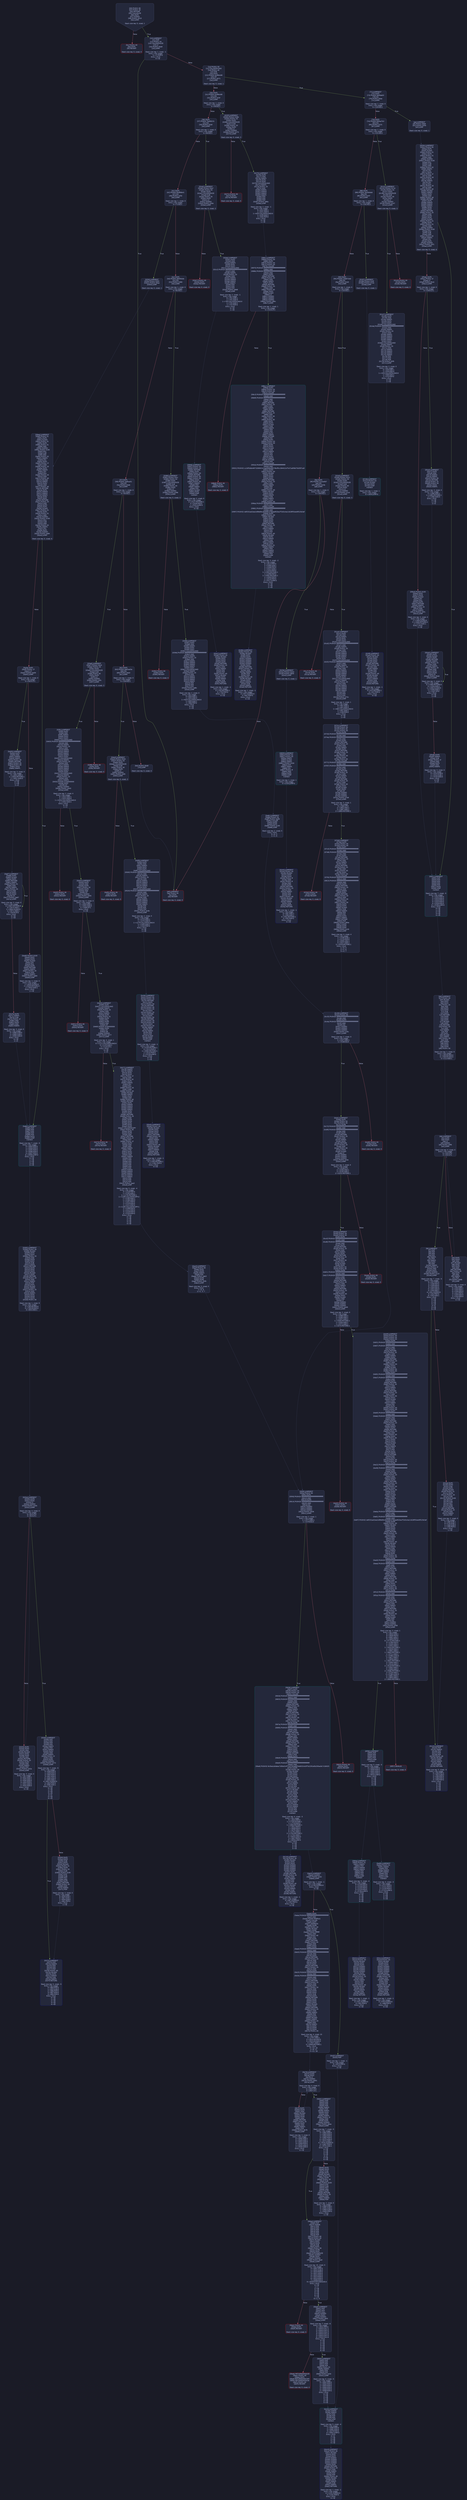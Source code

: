 digraph G {
    node [shape=box, style="filled, rounded", color="#565f89", fontcolor="#c0caf5", fontname="Helvetica", fillcolor="#24283b"];
    edge [color="#414868", fontcolor="#c0caf5", fontname="Helvetica"];
    bgcolor="#1a1b26";
    0 [ label = "[00] PUSH1 80
[02] PUSH1 40
[04] MSTORE
[05] CALLVALUE
[06] DUP1
[07] ISZERO
[08] PUSH2 0010
[0b] JUMPI

Stack size req: 0, sizeΔ: 1
" shape = invhouse]
    1 [ label = "[0c] PUSH1 00
[0e] DUP1
[0f] REVERT

Stack size req: 0, sizeΔ: 0
" color = "red"]
    2 [ label = "[10] JUMPDEST
[11] POP
[12] PUSH1 04
[14] CALLDATASIZE
[15] LT
[16] PUSH2 00a9
[19] JUMPI

Stack size req: 1, sizeΔ: -1
Entry->Op usage:
	0->17:POP:0
Entry->Exit:
	0->😵
"]
    3 [ label = "[1a] PUSH1 00
[1c] CALLDATALOAD
[1d] PUSH1 e0
[1f] SHR
[20] DUP1
[21] PUSH4 42966c68
[26] GT
[27] PUSH2 0071
[2a] JUMPI

Stack size req: 0, sizeΔ: 1
"]
    4 [ label = "[2b] DUP1
[2c] PUSH4 42966c68
[31] EQ
[32] PUSH2 025f
[35] JUMPI

Stack size req: 1, sizeΔ: 0
Entry->Op usage:
	0->49:EQ:1
"]
    5 [ label = "[36] DUP1
[37] PUSH4 70a08231
[3c] EQ
[3d] PUSH2 02a5
[40] JUMPI

Stack size req: 1, sizeΔ: 0
Entry->Op usage:
	0->60:EQ:1
"]
    6 [ label = "[41] DUP1
[42] PUSH4 95d89b41
[47] EQ
[48] PUSH2 02fd
[4b] JUMPI

Stack size req: 1, sizeΔ: 0
Entry->Op usage:
	0->71:EQ:1
"]
    7 [ label = "[4c] DUP1
[4d] PUSH4 a9059cbb
[52] EQ
[53] PUSH2 0380
[56] JUMPI

Stack size req: 1, sizeΔ: 0
Entry->Op usage:
	0->82:EQ:1
"]
    8 [ label = "[57] DUP1
[58] PUSH4 cae9ca51
[5d] EQ
[5e] PUSH2 03e6
[61] JUMPI

Stack size req: 1, sizeΔ: 0
Entry->Op usage:
	0->93:EQ:1
"]
    9 [ label = "[62] DUP1
[63] PUSH4 dd62ed3e
[68] EQ
[69] PUSH2 04e3
[6c] JUMPI

Stack size req: 1, sizeΔ: 0
Entry->Op usage:
	0->104:EQ:1
"]
    10 [ label = "[6d] PUSH2 00a9
[70] JUMP

Stack size req: 0, sizeΔ: 0
"]
    11 [ label = "[71] JUMPDEST
[72] DUP1
[73] PUSH4 06fdde03
[78] EQ
[79] PUSH2 00ae
[7c] JUMPI

Stack size req: 1, sizeΔ: 0
Entry->Op usage:
	0->120:EQ:1
"]
    12 [ label = "[7d] DUP1
[7e] PUSH4 095ea7b3
[83] EQ
[84] PUSH2 0131
[87] JUMPI

Stack size req: 1, sizeΔ: 0
Entry->Op usage:
	0->131:EQ:1
"]
    13 [ label = "[88] DUP1
[89] PUSH4 18160ddd
[8e] EQ
[8f] PUSH2 0197
[92] JUMPI

Stack size req: 1, sizeΔ: 0
Entry->Op usage:
	0->142:EQ:1
"]
    14 [ label = "[93] DUP1
[94] PUSH4 23b872dd
[99] EQ
[9a] PUSH2 01b5
[9d] JUMPI

Stack size req: 1, sizeΔ: 0
Entry->Op usage:
	0->153:EQ:1
"]
    15 [ label = "[9e] DUP1
[9f] PUSH4 313ce567
[a4] EQ
[a5] PUSH2 023b
[a8] JUMPI

Stack size req: 1, sizeΔ: 0
Entry->Op usage:
	0->164:EQ:1
"]
    16 [ label = "[a9] JUMPDEST
[aa] PUSH1 00
[ac] DUP1
[ad] REVERT

Stack size req: 0, sizeΔ: 0
" color = "red"]
    17 [ label = "[ae] JUMPDEST
[af] PUSH2 00b6
[b2] PUSH2 055b
[b5] JUMP

Stack size req: 0, sizeΔ: 1
"]
    18 [ label = "[b6] JUMPDEST
[b7] PUSH1 40
[b9] MLOAD
[ba] DUP1
[bb] DUP1
[bc] PUSH1 20
[be] ADD
[bf] DUP3
[c0] DUP2
[c1] SUB
[c2] DUP3
[c3] MSTORE
[c4] DUP4
[c5] DUP2
[c6] DUP2
[c7] MLOAD
[c8] DUP2
[c9] MSTORE
[ca] PUSH1 20
[cc] ADD
[cd] SWAP2
[ce] POP
[cf] DUP1
[d0] MLOAD
[d1] SWAP1
[d2] PUSH1 20
[d4] ADD
[d5] SWAP1
[d6] DUP1
[d7] DUP4
[d8] DUP4
[d9] PUSH1 00

Stack size req: 1, sizeΔ: 9
Entry->Op usage:
	0->199:MLOAD:0
	0->208:MLOAD:0
	0->212:ADD:1
"]
    19 [ label = "[db] JUMPDEST
[dc] DUP4
[dd] DUP2
[de] LT
[df] ISZERO
[e0] PUSH2 00f6
[e3] JUMPI

Stack size req: 4, sizeΔ: 0
Entry->Op usage:
	0->222:LT:0
	3->222:LT:1
"]
    20 [ label = "[e4] DUP1
[e5] DUP3
[e6] ADD
[e7] MLOAD
[e8] DUP2
[e9] DUP5
[ea] ADD
[eb] MSTORE
[ec] PUSH1 20
[ee] DUP2
[ef] ADD
[f0] SWAP1
[f1] POP
[f2] PUSH2 00db
[f5] JUMP

Stack size req: 3, sizeΔ: 0
Entry->Op usage:
	0->230:ADD:1
	0->234:ADD:1
	0->239:ADD:0
	0->241:POP:0
	1->230:ADD:0
	2->234:ADD:0
Entry->Exit:
	0->😵
"]
    21 [ label = "[f6] JUMPDEST
[f7] POP
[f8] POP
[f9] POP
[fa] POP
[fb] SWAP1
[fc] POP
[fd] SWAP1
[fe] DUP2
[ff] ADD
[0100] SWAP1
[0101] PUSH1 1f
[0103] AND
[0104] DUP1
[0105] ISZERO
[0106] PUSH2 0123
[0109] JUMPI

Stack size req: 7, sizeΔ: -5
Entry->Op usage:
	0->247:POP:0
	1->248:POP:0
	2->249:POP:0
	3->250:POP:0
	4->255:ADD:0
	4->259:AND:1
	4->261:ISZERO:0
	5->252:POP:0
	6->255:ADD:1
Entry->Exit:
	0->😵
	1->😵
	2->😵
	3->😵
	4->0
	5->😵
	6->😵
"]
    22 [ label = "[010a] DUP1
[010b] DUP3
[010c] SUB
[010d] DUP1
[010e] MLOAD
[010f] PUSH1 01
[0111] DUP4
[0112] PUSH1 20
[0114] SUB
[0115] PUSH2 0100
[0118] EXP
[0119] SUB
[011a] NOT
[011b] AND
[011c] DUP2
[011d] MSTORE
[011e] PUSH1 20
[0120] ADD
[0121] SWAP2
[0122] POP

Stack size req: 2, sizeΔ: 0
Entry->Op usage:
	0->268:SUB:1
	0->276:SUB:1
	1->268:SUB:0
	1->290:POP:0
Entry->Exit:
	1->😵
"]
    23 [ label = "[0123] JUMPDEST
[0124] POP
[0125] SWAP3
[0126] POP
[0127] POP
[0128] POP
[0129] PUSH1 40
[012b] MLOAD
[012c] DUP1
[012d] SWAP2
[012e] SUB
[012f] SWAP1
[0130] RETURN

Stack size req: 5, sizeΔ: -5
Entry->Op usage:
	0->292:POP:0
	1->302:SUB:0
	2->295:POP:0
	3->296:POP:0
	4->294:POP:0
Entry->Exit:
	0->😵
	1->😵
	2->😵
	3->😵
	4->😵
" color = "darkblue"]
    24 [ label = "[0131] JUMPDEST
[0132] PUSH2 017d
[0135] PUSH1 04
[0137] DUP1
[0138] CALLDATASIZE
[0139] SUB
[013a] PUSH1 40
[013c] DUP2
[013d] LT
[013e] ISZERO
[013f] PUSH2 0147
[0142] JUMPI

Stack size req: 0, sizeΔ: 3
"]
    25 [ label = "[0143] PUSH1 00
[0145] DUP1
[0146] REVERT

Stack size req: 0, sizeΔ: 0
" color = "red"]
    26 [ label = "[0147] JUMPDEST
[0148] DUP2
[0149] ADD
[014a] SWAP1
[014b] DUP1
[014c] DUP1
[014d] CALLDATALOAD
[014e] PUSH20 ffffffffffffffffffffffffffffffffffffffff
[0163] AND
[0164] SWAP1
[0165] PUSH1 20
[0167] ADD
[0168] SWAP1
[0169] SWAP3
[016a] SWAP2
[016b] SWAP1
[016c] DUP1
[016d] CALLDATALOAD
[016e] SWAP1
[016f] PUSH1 20
[0171] ADD
[0172] SWAP1
[0173] SWAP3
[0174] SWAP2
[0175] SWAP1
[0176] POP
[0177] POP
[0178] POP
[0179] PUSH2 05f9
[017c] JUMP

Stack size req: 2, sizeΔ: 0
Entry->Op usage:
	0->329:ADD:1
	1->329:ADD:0
	1->333:CALLDATALOAD:0
	1->359:ADD:1
	1->375:POP:0
Entry->Exit:
	0->😵
	1->😵
"]
    27 [ label = "[017d] JUMPDEST
[017e] PUSH1 40
[0180] MLOAD
[0181] DUP1
[0182] DUP3
[0183] ISZERO
[0184] ISZERO
[0185] ISZERO
[0186] ISZERO
[0187] DUP2
[0188] MSTORE
[0189] PUSH1 20
[018b] ADD
[018c] SWAP2
[018d] POP
[018e] POP
[018f] PUSH1 40
[0191] MLOAD
[0192] DUP1
[0193] SWAP2
[0194] SUB
[0195] SWAP1
[0196] RETURN

Stack size req: 1, sizeΔ: -1
Entry->Op usage:
	0->387:ISZERO:0
	0->397:POP:0
Entry->Exit:
	0->😵
" color = "darkblue"]
    28 [ label = "[0197] JUMPDEST
[0198] PUSH2 019f
[019b] PUSH2 0726
[019e] JUMP

Stack size req: 0, sizeΔ: 1
"]
    29 [ label = "[019f] JUMPDEST
[01a0] PUSH1 40
[01a2] MLOAD
[01a3] DUP1
[01a4] DUP3
[01a5] DUP2
[01a6] MSTORE
[01a7] PUSH1 20
[01a9] ADD
[01aa] SWAP2
[01ab] POP
[01ac] POP
[01ad] PUSH1 40
[01af] MLOAD
[01b0] DUP1
[01b1] SWAP2
[01b2] SUB
[01b3] SWAP1
[01b4] RETURN

Stack size req: 1, sizeΔ: -1
Entry->Op usage:
	0->422:MSTORE:1
	0->427:POP:0
Entry->Exit:
	0->😵
" color = "darkblue"]
    30 [ label = "[01b5] JUMPDEST
[01b6] PUSH2 0221
[01b9] PUSH1 04
[01bb] DUP1
[01bc] CALLDATASIZE
[01bd] SUB
[01be] PUSH1 60
[01c0] DUP2
[01c1] LT
[01c2] ISZERO
[01c3] PUSH2 01cb
[01c6] JUMPI

Stack size req: 0, sizeΔ: 3
"]
    31 [ label = "[01c7] PUSH1 00
[01c9] DUP1
[01ca] REVERT

Stack size req: 0, sizeΔ: 0
" color = "red"]
    32 [ label = "[01cb] JUMPDEST
[01cc] DUP2
[01cd] ADD
[01ce] SWAP1
[01cf] DUP1
[01d0] DUP1
[01d1] CALLDATALOAD
[01d2] PUSH20 ffffffffffffffffffffffffffffffffffffffff
[01e7] AND
[01e8] SWAP1
[01e9] PUSH1 20
[01eb] ADD
[01ec] SWAP1
[01ed] SWAP3
[01ee] SWAP2
[01ef] SWAP1
[01f0] DUP1
[01f1] CALLDATALOAD
[01f2] PUSH20 ffffffffffffffffffffffffffffffffffffffff
[0207] AND
[0208] SWAP1
[0209] PUSH1 20
[020b] ADD
[020c] SWAP1
[020d] SWAP3
[020e] SWAP2
[020f] SWAP1
[0210] DUP1
[0211] CALLDATALOAD
[0212] SWAP1
[0213] PUSH1 20
[0215] ADD
[0216] SWAP1
[0217] SWAP3
[0218] SWAP2
[0219] SWAP1
[021a] POP
[021b] POP
[021c] POP
[021d] PUSH2 072c
[0220] JUMP

Stack size req: 2, sizeΔ: 1
Entry->Op usage:
	0->461:ADD:1
	1->461:ADD:0
	1->465:CALLDATALOAD:0
	1->491:ADD:1
	1->539:POP:0
Entry->Exit:
	0->😵
	1->😵
"]
    33 [ label = "[0221] JUMPDEST
[0222] PUSH1 40
[0224] MLOAD
[0225] DUP1
[0226] DUP3
[0227] ISZERO
[0228] ISZERO
[0229] ISZERO
[022a] ISZERO
[022b] DUP2
[022c] MSTORE
[022d] PUSH1 20
[022f] ADD
[0230] SWAP2
[0231] POP
[0232] POP
[0233] PUSH1 40
[0235] MLOAD
[0236] DUP1
[0237] SWAP2
[0238] SUB
[0239] SWAP1
[023a] RETURN

Stack size req: 1, sizeΔ: -1
Entry->Op usage:
	0->551:ISZERO:0
	0->561:POP:0
Entry->Exit:
	0->😵
" color = "darkblue"]
    34 [ label = "[023b] JUMPDEST
[023c] PUSH2 0243
[023f] PUSH2 0859
[0242] JUMP

Stack size req: 0, sizeΔ: 1
"]
    35 [ label = "[0243] JUMPDEST
[0244] PUSH1 40
[0246] MLOAD
[0247] DUP1
[0248] DUP3
[0249] PUSH1 ff
[024b] AND
[024c] PUSH1 ff
[024e] AND
[024f] DUP2
[0250] MSTORE
[0251] PUSH1 20
[0253] ADD
[0254] SWAP2
[0255] POP
[0256] POP
[0257] PUSH1 40
[0259] MLOAD
[025a] DUP1
[025b] SWAP2
[025c] SUB
[025d] SWAP1
[025e] RETURN

Stack size req: 1, sizeΔ: -1
Entry->Op usage:
	0->587:AND:1
	0->590:AND:1
	0->592:MSTORE:1
	0->597:POP:0
Entry->Exit:
	0->😵
" color = "darkblue"]
    36 [ label = "[025f] JUMPDEST
[0260] PUSH2 028b
[0263] PUSH1 04
[0265] DUP1
[0266] CALLDATASIZE
[0267] SUB
[0268] PUSH1 20
[026a] DUP2
[026b] LT
[026c] ISZERO
[026d] PUSH2 0275
[0270] JUMPI

Stack size req: 0, sizeΔ: 3
"]
    37 [ label = "[0271] PUSH1 00
[0273] DUP1
[0274] REVERT

Stack size req: 0, sizeΔ: 0
" color = "red"]
    38 [ label = "[0275] JUMPDEST
[0276] DUP2
[0277] ADD
[0278] SWAP1
[0279] DUP1
[027a] DUP1
[027b] CALLDATALOAD
[027c] SWAP1
[027d] PUSH1 20
[027f] ADD
[0280] SWAP1
[0281] SWAP3
[0282] SWAP2
[0283] SWAP1
[0284] POP
[0285] POP
[0286] POP
[0287] PUSH2 086c
[028a] JUMP

Stack size req: 2, sizeΔ: -1
Entry->Op usage:
	0->631:ADD:1
	1->631:ADD:0
	1->635:CALLDATALOAD:0
	1->639:ADD:1
	1->645:POP:0
Entry->Exit:
	0->😵
	1->😵
"]
    39 [ label = "[028b] JUMPDEST
[028c] PUSH1 40
[028e] MLOAD
[028f] DUP1
[0290] DUP3
[0291] ISZERO
[0292] ISZERO
[0293] ISZERO
[0294] ISZERO
[0295] DUP2
[0296] MSTORE
[0297] PUSH1 20
[0299] ADD
[029a] SWAP2
[029b] POP
[029c] POP
[029d] PUSH1 40
[029f] MLOAD
[02a0] DUP1
[02a1] SWAP2
[02a2] SUB
[02a3] SWAP1
[02a4] RETURN

Stack size req: 1, sizeΔ: -1
Entry->Op usage:
	0->657:ISZERO:0
	0->667:POP:0
Entry->Exit:
	0->😵
" color = "darkblue"]
    40 [ label = "[02a5] JUMPDEST
[02a6] PUSH2 02e7
[02a9] PUSH1 04
[02ab] DUP1
[02ac] CALLDATASIZE
[02ad] SUB
[02ae] PUSH1 20
[02b0] DUP2
[02b1] LT
[02b2] ISZERO
[02b3] PUSH2 02bb
[02b6] JUMPI

Stack size req: 0, sizeΔ: 3
"]
    41 [ label = "[02b7] PUSH1 00
[02b9] DUP1
[02ba] REVERT

Stack size req: 0, sizeΔ: 0
" color = "red"]
    42 [ label = "[02bb] JUMPDEST
[02bc] DUP2
[02bd] ADD
[02be] SWAP1
[02bf] DUP1
[02c0] DUP1
[02c1] CALLDATALOAD
[02c2] PUSH20 ffffffffffffffffffffffffffffffffffffffff
[02d7] AND
[02d8] SWAP1
[02d9] PUSH1 20
[02db] ADD
[02dc] SWAP1
[02dd] SWAP3
[02de] SWAP2
[02df] SWAP1
[02e0] POP
[02e1] POP
[02e2] POP
[02e3] PUSH2 09d6
[02e6] JUMP

Stack size req: 2, sizeΔ: -1
Entry->Op usage:
	0->701:ADD:1
	1->701:ADD:0
	1->705:CALLDATALOAD:0
	1->731:ADD:1
	1->737:POP:0
Entry->Exit:
	0->😵
	1->😵
"]
    43 [ label = "[02e7] JUMPDEST
[02e8] PUSH1 40
[02ea] MLOAD
[02eb] DUP1
[02ec] DUP3
[02ed] DUP2
[02ee] MSTORE
[02ef] PUSH1 20
[02f1] ADD
[02f2] SWAP2
[02f3] POP
[02f4] POP
[02f5] PUSH1 40
[02f7] MLOAD
[02f8] DUP1
[02f9] SWAP2
[02fa] SUB
[02fb] SWAP1
[02fc] RETURN

Stack size req: 1, sizeΔ: -1
Entry->Op usage:
	0->750:MSTORE:1
	0->755:POP:0
Entry->Exit:
	0->😵
" color = "darkblue"]
    44 [ label = "[02fd] JUMPDEST
[02fe] PUSH2 0305
[0301] PUSH2 09ee
[0304] JUMP

Stack size req: 0, sizeΔ: 1
"]
    45 [ label = "[0305] JUMPDEST
[0306] PUSH1 40
[0308] MLOAD
[0309] DUP1
[030a] DUP1
[030b] PUSH1 20
[030d] ADD
[030e] DUP3
[030f] DUP2
[0310] SUB
[0311] DUP3
[0312] MSTORE
[0313] DUP4
[0314] DUP2
[0315] DUP2
[0316] MLOAD
[0317] DUP2
[0318] MSTORE
[0319] PUSH1 20
[031b] ADD
[031c] SWAP2
[031d] POP
[031e] DUP1
[031f] MLOAD
[0320] SWAP1
[0321] PUSH1 20
[0323] ADD
[0324] SWAP1
[0325] DUP1
[0326] DUP4
[0327] DUP4
[0328] PUSH1 00

Stack size req: 1, sizeΔ: 9
Entry->Op usage:
	0->790:MLOAD:0
	0->799:MLOAD:0
	0->803:ADD:1
"]
    46 [ label = "[032a] JUMPDEST
[032b] DUP4
[032c] DUP2
[032d] LT
[032e] ISZERO
[032f] PUSH2 0345
[0332] JUMPI

Stack size req: 4, sizeΔ: 0
Entry->Op usage:
	0->813:LT:0
	3->813:LT:1
"]
    47 [ label = "[0333] DUP1
[0334] DUP3
[0335] ADD
[0336] MLOAD
[0337] DUP2
[0338] DUP5
[0339] ADD
[033a] MSTORE
[033b] PUSH1 20
[033d] DUP2
[033e] ADD
[033f] SWAP1
[0340] POP
[0341] PUSH2 032a
[0344] JUMP

Stack size req: 3, sizeΔ: 0
Entry->Op usage:
	0->821:ADD:1
	0->825:ADD:1
	0->830:ADD:0
	0->832:POP:0
	1->821:ADD:0
	2->825:ADD:0
Entry->Exit:
	0->😵
"]
    48 [ label = "[0345] JUMPDEST
[0346] POP
[0347] POP
[0348] POP
[0349] POP
[034a] SWAP1
[034b] POP
[034c] SWAP1
[034d] DUP2
[034e] ADD
[034f] SWAP1
[0350] PUSH1 1f
[0352] AND
[0353] DUP1
[0354] ISZERO
[0355] PUSH2 0372
[0358] JUMPI

Stack size req: 7, sizeΔ: -5
Entry->Op usage:
	0->838:POP:0
	1->839:POP:0
	2->840:POP:0
	3->841:POP:0
	4->846:ADD:0
	4->850:AND:1
	4->852:ISZERO:0
	5->843:POP:0
	6->846:ADD:1
Entry->Exit:
	0->😵
	1->😵
	2->😵
	3->😵
	4->0
	5->😵
	6->😵
"]
    49 [ label = "[0359] DUP1
[035a] DUP3
[035b] SUB
[035c] DUP1
[035d] MLOAD
[035e] PUSH1 01
[0360] DUP4
[0361] PUSH1 20
[0363] SUB
[0364] PUSH2 0100
[0367] EXP
[0368] SUB
[0369] NOT
[036a] AND
[036b] DUP2
[036c] MSTORE
[036d] PUSH1 20
[036f] ADD
[0370] SWAP2
[0371] POP

Stack size req: 2, sizeΔ: 0
Entry->Op usage:
	0->859:SUB:1
	0->867:SUB:1
	1->859:SUB:0
	1->881:POP:0
Entry->Exit:
	1->😵
"]
    50 [ label = "[0372] JUMPDEST
[0373] POP
[0374] SWAP3
[0375] POP
[0376] POP
[0377] POP
[0378] PUSH1 40
[037a] MLOAD
[037b] DUP1
[037c] SWAP2
[037d] SUB
[037e] SWAP1
[037f] RETURN

Stack size req: 5, sizeΔ: -5
Entry->Op usage:
	0->883:POP:0
	1->893:SUB:0
	2->886:POP:0
	3->887:POP:0
	4->885:POP:0
Entry->Exit:
	0->😵
	1->😵
	2->😵
	3->😵
	4->😵
" color = "darkblue"]
    51 [ label = "[0380] JUMPDEST
[0381] PUSH2 03cc
[0384] PUSH1 04
[0386] DUP1
[0387] CALLDATASIZE
[0388] SUB
[0389] PUSH1 40
[038b] DUP2
[038c] LT
[038d] ISZERO
[038e] PUSH2 0396
[0391] JUMPI

Stack size req: 0, sizeΔ: 3
"]
    52 [ label = "[0392] PUSH1 00
[0394] DUP1
[0395] REVERT

Stack size req: 0, sizeΔ: 0
" color = "red"]
    53 [ label = "[0396] JUMPDEST
[0397] DUP2
[0398] ADD
[0399] SWAP1
[039a] DUP1
[039b] DUP1
[039c] CALLDATALOAD
[039d] PUSH20 ffffffffffffffffffffffffffffffffffffffff
[03b2] AND
[03b3] SWAP1
[03b4] PUSH1 20
[03b6] ADD
[03b7] SWAP1
[03b8] SWAP3
[03b9] SWAP2
[03ba] SWAP1
[03bb] DUP1
[03bc] CALLDATALOAD
[03bd] SWAP1
[03be] PUSH1 20
[03c0] ADD
[03c1] SWAP1
[03c2] SWAP3
[03c3] SWAP2
[03c4] SWAP1
[03c5] POP
[03c6] POP
[03c7] POP
[03c8] PUSH2 0a8c
[03cb] JUMP

Stack size req: 2, sizeΔ: 0
Entry->Op usage:
	0->920:ADD:1
	1->920:ADD:0
	1->924:CALLDATALOAD:0
	1->950:ADD:1
	1->966:POP:0
Entry->Exit:
	0->😵
	1->😵
"]
    54 [ label = "[03cc] JUMPDEST
[03cd] PUSH1 40
[03cf] MLOAD
[03d0] DUP1
[03d1] DUP3
[03d2] ISZERO
[03d3] ISZERO
[03d4] ISZERO
[03d5] ISZERO
[03d6] DUP2
[03d7] MSTORE
[03d8] PUSH1 20
[03da] ADD
[03db] SWAP2
[03dc] POP
[03dd] POP
[03de] PUSH1 40
[03e0] MLOAD
[03e1] DUP1
[03e2] SWAP2
[03e3] SUB
[03e4] SWAP1
[03e5] RETURN

Stack size req: 1, sizeΔ: -1
Entry->Op usage:
	0->978:ISZERO:0
	0->988:POP:0
Entry->Exit:
	0->😵
" color = "darkblue"]
    55 [ label = "[03e6] JUMPDEST
[03e7] PUSH2 04c9
[03ea] PUSH1 04
[03ec] DUP1
[03ed] CALLDATASIZE
[03ee] SUB
[03ef] PUSH1 60
[03f1] DUP2
[03f2] LT
[03f3] ISZERO
[03f4] PUSH2 03fc
[03f7] JUMPI

Stack size req: 0, sizeΔ: 3
"]
    56 [ label = "[03f8] PUSH1 00
[03fa] DUP1
[03fb] REVERT

Stack size req: 0, sizeΔ: 0
" color = "red"]
    57 [ label = "[03fc] JUMPDEST
[03fd] DUP2
[03fe] ADD
[03ff] SWAP1
[0400] DUP1
[0401] DUP1
[0402] CALLDATALOAD
[0403] PUSH20 ffffffffffffffffffffffffffffffffffffffff
[0418] AND
[0419] SWAP1
[041a] PUSH1 20
[041c] ADD
[041d] SWAP1
[041e] SWAP3
[041f] SWAP2
[0420] SWAP1
[0421] DUP1
[0422] CALLDATALOAD
[0423] SWAP1
[0424] PUSH1 20
[0426] ADD
[0427] SWAP1
[0428] SWAP3
[0429] SWAP2
[042a] SWAP1
[042b] DUP1
[042c] CALLDATALOAD
[042d] SWAP1
[042e] PUSH1 20
[0430] ADD
[0431] SWAP1
[0432] PUSH5 0100000000
[0438] DUP2
[0439] GT
[043a] ISZERO
[043b] PUSH2 0443
[043e] JUMPI

Stack size req: 2, sizeΔ: 4
Entry->Op usage:
	0->1022:ADD:1
	1->1022:ADD:0
	1->1026:CALLDATALOAD:0
	1->1052:ADD:1
Entry->Exit:
	0->😵
	1->2
"]
    58 [ label = "[043f] PUSH1 00
[0441] DUP1
[0442] REVERT

Stack size req: 0, sizeΔ: 0
" color = "red"]
    59 [ label = "[0443] JUMPDEST
[0444] DUP3
[0445] ADD
[0446] DUP4
[0447] PUSH1 20
[0449] DUP3
[044a] ADD
[044b] GT
[044c] ISZERO
[044d] PUSH2 0455
[0450] JUMPI

Stack size req: 4, sizeΔ: 0
Entry->Op usage:
	0->1093:ADD:1
	2->1093:ADD:0
	3->1099:GT:1
Entry->Exit:
	0->😵
"]
    60 [ label = "[0451] PUSH1 00
[0453] DUP1
[0454] REVERT

Stack size req: 0, sizeΔ: 0
" color = "red"]
    61 [ label = "[0455] JUMPDEST
[0456] DUP1
[0457] CALLDATALOAD
[0458] SWAP1
[0459] PUSH1 20
[045b] ADD
[045c] SWAP2
[045d] DUP5
[045e] PUSH1 01
[0460] DUP4
[0461] MUL
[0462] DUP5
[0463] ADD
[0464] GT
[0465] PUSH5 0100000000
[046b] DUP4
[046c] GT
[046d] OR
[046e] ISZERO
[046f] PUSH2 0477
[0472] JUMPI

Stack size req: 4, sizeΔ: 1
Entry->Op usage:
	0->1111:CALLDATALOAD:0
	0->1115:ADD:1
	3->1124:GT:1
Entry->Exit:
	0->😵
	1->0
"]
    62 [ label = "[0473] PUSH1 00
[0475] DUP1
[0476] REVERT

Stack size req: 0, sizeΔ: 0
" color = "red"]
    63 [ label = "[0477] JUMPDEST
[0478] SWAP2
[0479] SWAP1
[047a] DUP1
[047b] DUP1
[047c] PUSH1 1f
[047e] ADD
[047f] PUSH1 20
[0481] DUP1
[0482] SWAP2
[0483] DIV
[0484] MUL
[0485] PUSH1 20
[0487] ADD
[0488] PUSH1 40
[048a] MLOAD
[048b] SWAP1
[048c] DUP2
[048d] ADD
[048e] PUSH1 40
[0490] MSTORE
[0491] DUP1
[0492] SWAP4
[0493] SWAP3
[0494] SWAP2
[0495] SWAP1
[0496] DUP2
[0497] DUP2
[0498] MSTORE
[0499] PUSH1 20
[049b] ADD
[049c] DUP4
[049d] DUP4
[049e] DUP1
[049f] DUP3
[04a0] DUP5
[04a1] CALLDATACOPY
[04a2] PUSH1 00
[04a4] DUP2
[04a5] DUP5
[04a6] ADD
[04a7] MSTORE
[04a8] PUSH1 1f
[04aa] NOT
[04ab] PUSH1 1f
[04ad] DUP3
[04ae] ADD
[04af] AND
[04b0] SWAP1
[04b1] POP
[04b2] DUP1
[04b3] DUP4
[04b4] ADD
[04b5] SWAP3
[04b6] POP
[04b7] POP
[04b8] POP
[04b9] POP
[04ba] POP
[04bb] POP
[04bc] POP
[04bd] SWAP2
[04be] SWAP3
[04bf] SWAP2
[04c0] SWAP3
[04c1] SWAP1
[04c2] POP
[04c3] POP
[04c4] POP
[04c5] PUSH2 0aa3
[04c8] JUMP

Stack size req: 5, sizeΔ: -4
Entry->Op usage:
	0->1218:POP:0
	1->1150:ADD:1
	1->1176:MSTORE:1
	1->1185:CALLDATACOPY:2
	1->1190:ADD:1
	1->1198:ADD:0
	1->1201:POP:0
	1->1210:POP:0
	1->1211:POP:0
	2->1185:CALLDATACOPY:1
	2->1208:POP:0
	2->1212:POP:0
	3->1219:POP:0
	4->1220:POP:0
Entry->Exit:
	0->😵
	1->😵
	2->😵
	3->😵
	4->😵
"]
    64 [ label = "[04c9] JUMPDEST
[04ca] PUSH1 40
[04cc] MLOAD
[04cd] DUP1
[04ce] DUP3
[04cf] ISZERO
[04d0] ISZERO
[04d1] ISZERO
[04d2] ISZERO
[04d3] DUP2
[04d4] MSTORE
[04d5] PUSH1 20
[04d7] ADD
[04d8] SWAP2
[04d9] POP
[04da] POP
[04db] PUSH1 40
[04dd] MLOAD
[04de] DUP1
[04df] SWAP2
[04e0] SUB
[04e1] SWAP1
[04e2] RETURN

Stack size req: 1, sizeΔ: -1
Entry->Op usage:
	0->1231:ISZERO:0
	0->1241:POP:0
Entry->Exit:
	0->😵
" color = "darkblue"]
    65 [ label = "[04e3] JUMPDEST
[04e4] PUSH2 0545
[04e7] PUSH1 04
[04e9] DUP1
[04ea] CALLDATASIZE
[04eb] SUB
[04ec] PUSH1 40
[04ee] DUP2
[04ef] LT
[04f0] ISZERO
[04f1] PUSH2 04f9
[04f4] JUMPI

Stack size req: 0, sizeΔ: 3
"]
    66 [ label = "[04f5] PUSH1 00
[04f7] DUP1
[04f8] REVERT

Stack size req: 0, sizeΔ: 0
" color = "red"]
    67 [ label = "[04f9] JUMPDEST
[04fa] DUP2
[04fb] ADD
[04fc] SWAP1
[04fd] DUP1
[04fe] DUP1
[04ff] CALLDATALOAD
[0500] PUSH20 ffffffffffffffffffffffffffffffffffffffff
[0515] AND
[0516] SWAP1
[0517] PUSH1 20
[0519] ADD
[051a] SWAP1
[051b] SWAP3
[051c] SWAP2
[051d] SWAP1
[051e] DUP1
[051f] CALLDATALOAD
[0520] PUSH20 ffffffffffffffffffffffffffffffffffffffff
[0535] AND
[0536] SWAP1
[0537] PUSH1 20
[0539] ADD
[053a] SWAP1
[053b] SWAP3
[053c] SWAP2
[053d] SWAP1
[053e] POP
[053f] POP
[0540] POP
[0541] PUSH2 0c0b
[0544] JUMP

Stack size req: 2, sizeΔ: 0
Entry->Op usage:
	0->1275:ADD:1
	1->1275:ADD:0
	1->1279:CALLDATALOAD:0
	1->1305:ADD:1
	1->1343:POP:0
Entry->Exit:
	0->😵
	1->😵
"]
    68 [ label = "[0545] JUMPDEST
[0546] PUSH1 40
[0548] MLOAD
[0549] DUP1
[054a] DUP3
[054b] DUP2
[054c] MSTORE
[054d] PUSH1 20
[054f] ADD
[0550] SWAP2
[0551] POP
[0552] POP
[0553] PUSH1 40
[0555] MLOAD
[0556] DUP1
[0557] SWAP2
[0558] SUB
[0559] SWAP1
[055a] RETURN

Stack size req: 1, sizeΔ: -1
Entry->Op usage:
	0->1356:MSTORE:1
	0->1361:POP:0
Entry->Exit:
	0->😵
" color = "darkblue"]
    69 [ label = "[055b] JUMPDEST
[055c] PUSH1 00
[055e] DUP1
[055f] SLOAD
[0560] PUSH1 01
[0562] DUP2
[0563] PUSH1 01
[0565] AND
[0566] ISZERO
[0567] PUSH2 0100
[056a] MUL
[056b] SUB
[056c] AND
[056d] PUSH1 02
[056f] SWAP1
[0570] DIV
[0571] DUP1
[0572] PUSH1 1f
[0574] ADD
[0575] PUSH1 20
[0577] DUP1
[0578] SWAP2
[0579] DIV
[057a] MUL
[057b] PUSH1 20
[057d] ADD
[057e] PUSH1 40
[0580] MLOAD
[0581] SWAP1
[0582] DUP2
[0583] ADD
[0584] PUSH1 40
[0586] MSTORE
[0587] DUP1
[0588] SWAP3
[0589] SWAP2
[058a] SWAP1
[058b] DUP2
[058c] DUP2
[058d] MSTORE
[058e] PUSH1 20
[0590] ADD
[0591] DUP3
[0592] DUP1
[0593] SLOAD
[0594] PUSH1 01
[0596] DUP2
[0597] PUSH1 01
[0599] AND
[059a] ISZERO
[059b] PUSH2 0100
[059e] MUL
[059f] SUB
[05a0] AND
[05a1] PUSH1 02
[05a3] SWAP1
[05a4] DIV
[05a5] DUP1
[05a6] ISZERO
[05a7] PUSH2 05f1
[05aa] JUMPI

Stack size req: 0, sizeΔ: 6
"]
    70 [ label = "[05ab] DUP1
[05ac] PUSH1 1f
[05ae] LT
[05af] PUSH2 05c6
[05b2] JUMPI

Stack size req: 1, sizeΔ: 0
Entry->Op usage:
	0->1454:LT:1
"]
    71 [ label = "[05b3] PUSH2 0100
[05b6] DUP1
[05b7] DUP4
[05b8] SLOAD
[05b9] DIV
[05ba] MUL
[05bb] DUP4
[05bc] MSTORE
[05bd] SWAP2
[05be] PUSH1 20
[05c0] ADD
[05c1] SWAP2
[05c2] PUSH2 05f1
[05c5] JUMP

Stack size req: 3, sizeΔ: 0
Entry->Op usage:
	1->1464:SLOAD:0
	2->1468:MSTORE:0
	2->1472:ADD:1
Entry->Exit:
	2->😵
"]
    72 [ label = "[05c6] JUMPDEST
[05c7] DUP3
[05c8] ADD
[05c9] SWAP2
[05ca] SWAP1
[05cb] PUSH1 00
[05cd] MSTORE
[05ce] PUSH1 20
[05d0] PUSH1 00
[05d2] SHA3
[05d3] SWAP1

Stack size req: 3, sizeΔ: 0
Entry->Op usage:
	0->1480:ADD:1
	1->1485:MSTORE:1
	2->1480:ADD:0
Entry->Exit:
	0->😵
	1->😵
	2->0
"]
    73 [ label = "[05d4] JUMPDEST
[05d5] DUP2
[05d6] SLOAD
[05d7] DUP2
[05d8] MSTORE
[05d9] SWAP1
[05da] PUSH1 01
[05dc] ADD
[05dd] SWAP1
[05de] PUSH1 20
[05e0] ADD
[05e1] DUP1
[05e2] DUP4
[05e3] GT
[05e4] PUSH2 05d4
[05e7] JUMPI

Stack size req: 3, sizeΔ: 0
Entry->Op usage:
	0->1496:MSTORE:0
	0->1504:ADD:1
	1->1494:SLOAD:0
	1->1500:ADD:1
	2->1507:GT:0
Entry->Exit:
	0->😵
	1->😵
"]
    74 [ label = "[05e8] DUP3
[05e9] SWAP1
[05ea] SUB
[05eb] PUSH1 1f
[05ed] AND
[05ee] DUP3
[05ef] ADD
[05f0] SWAP2

Stack size req: 3, sizeΔ: 0
Entry->Op usage:
	0->1514:SUB:0
	2->1514:SUB:1
	2->1519:ADD:0
Entry->Exit:
	0->😵
	2->0
"]
    75 [ label = "[05f1] JUMPDEST
[05f2] POP
[05f3] POP
[05f4] POP
[05f5] POP
[05f6] POP
[05f7] DUP2
[05f8] JUMP
Indirect!

Stack size req: 7, sizeΔ: -5
Entry->Op usage:
	0->1522:POP:0
	1->1523:POP:0
	2->1524:POP:0
	3->1525:POP:0
	4->1526:POP:0
	6->1528:JUMP:0
Entry->Exit:
	0->😵
	1->😵
	2->😵
	3->😵
	4->😵
" color = "teal"]
    76 [ label = "[05f9] JUMPDEST
[05fa] PUSH1 00
[05fc] DUP1
[05fd] PUSH20 ffffffffffffffffffffffffffffffffffffffff
[0612] AND
[0613] DUP4
[0614] PUSH20 ffffffffffffffffffffffffffffffffffffffff
[0629] AND
[062a] EQ
[062b] ISZERO
[062c] ISZERO
[062d] ISZERO
[062e] PUSH2 0636
[0631] JUMPI

Stack size req: 2, sizeΔ: 1
Entry->Op usage:
	1->1577:AND:1
	1->1578:EQ:0
"]
    77 [ label = "[0632] PUSH1 00
[0634] DUP1
[0635] REVERT

Stack size req: 0, sizeΔ: 0
" color = "red"]
    78 [ label = "[0636] JUMPDEST
[0637] DUP2
[0638] PUSH1 05
[063a] PUSH1 00
[063c] CALLER
[063d] PUSH20 ffffffffffffffffffffffffffffffffffffffff
[0652] AND
[0653] PUSH20 ffffffffffffffffffffffffffffffffffffffff
[0668] AND
[0669] DUP2
[066a] MSTORE
[066b] PUSH1 20
[066d] ADD
[066e] SWAP1
[066f] DUP2
[0670] MSTORE
[0671] PUSH1 20
[0673] ADD
[0674] PUSH1 00
[0676] SHA3
[0677] PUSH1 00
[0679] DUP6
[067a] PUSH20 ffffffffffffffffffffffffffffffffffffffff
[068f] AND
[0690] PUSH20 ffffffffffffffffffffffffffffffffffffffff
[06a5] AND
[06a6] DUP2
[06a7] MSTORE
[06a8] PUSH1 20
[06aa] ADD
[06ab] SWAP1
[06ac] DUP2
[06ad] MSTORE
[06ae] PUSH1 20
[06b0] ADD
[06b1] PUSH1 00
[06b3] SHA3
[06b4] DUP2
[06b5] SWAP1
[06b6] SSTORE
[06b7] POP
[06b8] DUP3
[06b9] PUSH20 ffffffffffffffffffffffffffffffffffffffff
[06ce] AND
[06cf] CALLER
[06d0] PUSH20 ffffffffffffffffffffffffffffffffffffffff
[06e5] AND
[06e6] PUSH32 8c5be1e5ebec7d5bd14f71427d1e84f3dd0314c0f7b2291e5b200ac8c7c3b925
[0707] DUP5
[0708] PUSH1 40
[070a] MLOAD
[070b] DUP1
[070c] DUP3
[070d] DUP2
[070e] MSTORE
[070f] PUSH1 20
[0711] ADD
[0712] SWAP2
[0713] POP
[0714] POP
[0715] PUSH1 40
[0717] MLOAD
[0718] DUP1
[0719] SWAP2
[071a] SUB
[071b] SWAP1
[071c] LOG3
[071d] PUSH1 01
[071f] SWAP1
[0720] POP
[0721] SWAP3
[0722] SWAP2
[0723] POP
[0724] POP
[0725] JUMP
Indirect!

Stack size req: 4, sizeΔ: -3
Entry->Op usage:
	0->1824:POP:0
	1->1718:SSTORE:1
	1->1719:POP:0
	1->1806:MSTORE:1
	1->1811:POP:0
	1->1828:POP:0
	2->1679:AND:1
	2->1701:AND:1
	2->1703:MSTORE:1
	2->1742:AND:1
	2->1820:LOG3:4
	2->1827:POP:0
	3->1829:JUMP:0
Entry->Exit:
	0->😵
	1->😵
	2->😵
	3->😵
" color = "teal"]
    79 [ label = "[0726] JUMPDEST
[0727] PUSH1 03
[0729] SLOAD
[072a] DUP2
[072b] JUMP
Indirect!

Stack size req: 1, sizeΔ: 1
Entry->Op usage:
	0->1835:JUMP:0
" color = "teal"]
    80 [ label = "[072c] JUMPDEST
[072d] PUSH1 00
[072f] PUSH1 05
[0731] PUSH1 00
[0733] DUP6
[0734] PUSH20 ffffffffffffffffffffffffffffffffffffffff
[0749] AND
[074a] PUSH20 ffffffffffffffffffffffffffffffffffffffff
[075f] AND
[0760] DUP2
[0761] MSTORE
[0762] PUSH1 20
[0764] ADD
[0765] SWAP1
[0766] DUP2
[0767] MSTORE
[0768] PUSH1 20
[076a] ADD
[076b] PUSH1 00
[076d] SHA3
[076e] PUSH1 00
[0770] CALLER
[0771] PUSH20 ffffffffffffffffffffffffffffffffffffffff
[0786] AND
[0787] PUSH20 ffffffffffffffffffffffffffffffffffffffff
[079c] AND
[079d] DUP2
[079e] MSTORE
[079f] PUSH1 20
[07a1] ADD
[07a2] SWAP1
[07a3] DUP2
[07a4] MSTORE
[07a5] PUSH1 20
[07a7] ADD
[07a8] PUSH1 00
[07aa] SHA3
[07ab] SLOAD
[07ac] DUP3
[07ad] GT
[07ae] ISZERO
[07af] ISZERO
[07b0] ISZERO
[07b1] PUSH2 07b9
[07b4] JUMPI

Stack size req: 3, sizeΔ: 1
Entry->Op usage:
	0->1965:GT:0
	2->1865:AND:1
	2->1887:AND:1
	2->1889:MSTORE:1
"]
    81 [ label = "[07b5] PUSH1 00
[07b7] DUP1
[07b8] REVERT

Stack size req: 0, sizeΔ: 0
" color = "red"]
    82 [ label = "[07b9] JUMPDEST
[07ba] DUP2
[07bb] PUSH1 05
[07bd] PUSH1 00
[07bf] DUP7
[07c0] PUSH20 ffffffffffffffffffffffffffffffffffffffff
[07d5] AND
[07d6] PUSH20 ffffffffffffffffffffffffffffffffffffffff
[07eb] AND
[07ec] DUP2
[07ed] MSTORE
[07ee] PUSH1 20
[07f0] ADD
[07f1] SWAP1
[07f2] DUP2
[07f3] MSTORE
[07f4] PUSH1 20
[07f6] ADD
[07f7] PUSH1 00
[07f9] SHA3
[07fa] PUSH1 00
[07fc] CALLER
[07fd] PUSH20 ffffffffffffffffffffffffffffffffffffffff
[0812] AND
[0813] PUSH20 ffffffffffffffffffffffffffffffffffffffff
[0828] AND
[0829] DUP2
[082a] MSTORE
[082b] PUSH1 20
[082d] ADD
[082e] SWAP1
[082f] DUP2
[0830] MSTORE
[0831] PUSH1 20
[0833] ADD
[0834] PUSH1 00
[0836] SHA3
[0837] PUSH1 00
[0839] DUP3
[083a] DUP3
[083b] SLOAD
[083c] SUB
[083d] SWAP3
[083e] POP
[083f] POP
[0840] DUP2
[0841] SWAP1
[0842] SSTORE
[0843] POP
[0844] PUSH2 084e
[0847] DUP5
[0848] DUP5
[0849] DUP5
[084a] PUSH2 0c30
[084d] JUMP

Stack size req: 4, sizeΔ: 4
Entry->Op usage:
	1->2108:SUB:1
	1->2110:POP:0
	3->2005:AND:1
	3->2027:AND:1
	3->2029:MSTORE:1
Entry->Exit:
	1->0, 5
	2->1, 6
	3->2, 7
"]
    83 [ label = "[084e] JUMPDEST
[084f] PUSH1 01
[0851] SWAP1
[0852] POP
[0853] SWAP4
[0854] SWAP3
[0855] POP
[0856] POP
[0857] POP
[0858] JUMP
Indirect!

Stack size req: 5, sizeΔ: -4
Entry->Op usage:
	0->2130:POP:0
	1->2134:POP:0
	2->2135:POP:0
	3->2133:POP:0
	4->2136:JUMP:0
Entry->Exit:
	0->😵
	1->😵
	2->😵
	3->😵
	4->😵
" color = "teal"]
    84 [ label = "[0859] JUMPDEST
[085a] PUSH1 02
[085c] PUSH1 00
[085e] SWAP1
[085f] SLOAD
[0860] SWAP1
[0861] PUSH2 0100
[0864] EXP
[0865] SWAP1
[0866] DIV
[0867] PUSH1 ff
[0869] AND
[086a] DUP2
[086b] JUMP
Indirect!

Stack size req: 1, sizeΔ: 1
Entry->Op usage:
	0->2155:JUMP:0
" color = "teal"]
    85 [ label = "[086c] JUMPDEST
[086d] PUSH1 00
[086f] DUP2
[0870] PUSH1 04
[0872] PUSH1 00
[0874] CALLER
[0875] PUSH20 ffffffffffffffffffffffffffffffffffffffff
[088a] AND
[088b] PUSH20 ffffffffffffffffffffffffffffffffffffffff
[08a0] AND
[08a1] DUP2
[08a2] MSTORE
[08a3] PUSH1 20
[08a5] ADD
[08a6] SWAP1
[08a7] DUP2
[08a8] MSTORE
[08a9] PUSH1 20
[08ab] ADD
[08ac] PUSH1 00
[08ae] SHA3
[08af] SLOAD
[08b0] LT
[08b1] ISZERO
[08b2] ISZERO
[08b3] ISZERO
[08b4] PUSH2 08bc
[08b7] JUMPI

Stack size req: 1, sizeΔ: 1
Entry->Op usage:
	0->2224:LT:1
"]
    86 [ label = "[08b8] PUSH1 00
[08ba] DUP1
[08bb] REVERT

Stack size req: 0, sizeΔ: 0
" color = "red"]
    87 [ label = "[08bc] JUMPDEST
[08bd] DUP2
[08be] PUSH1 04
[08c0] PUSH1 00
[08c2] CALLER
[08c3] PUSH20 ffffffffffffffffffffffffffffffffffffffff
[08d8] AND
[08d9] PUSH20 ffffffffffffffffffffffffffffffffffffffff
[08ee] AND
[08ef] DUP2
[08f0] MSTORE
[08f1] PUSH1 20
[08f3] ADD
[08f4] SWAP1
[08f5] DUP2
[08f6] MSTORE
[08f7] PUSH1 20
[08f9] ADD
[08fa] PUSH1 00
[08fc] SHA3
[08fd] PUSH1 00
[08ff] DUP3
[0900] DUP3
[0901] SLOAD
[0902] SUB
[0903] SWAP3
[0904] POP
[0905] POP
[0906] DUP2
[0907] SWAP1
[0908] SSTORE
[0909] POP
[090a] DUP2
[090b] PUSH1 03
[090d] PUSH1 00
[090f] DUP3
[0910] DUP3
[0911] SLOAD
[0912] SUB
[0913] SWAP3
[0914] POP
[0915] POP
[0916] DUP2
[0917] SWAP1
[0918] SSTORE
[0919] POP
[091a] CALLER
[091b] PUSH20 ffffffffffffffffffffffffffffffffffffffff
[0930] AND
[0931] PUSH32 cc16f5dbb4873280815c1ee09dbd06736cffcc184412cf7a71a0fdb75d397ca5
[0952] DUP4
[0953] PUSH1 40
[0955] MLOAD
[0956] DUP1
[0957] DUP3
[0958] DUP2
[0959] MSTORE
[095a] PUSH1 20
[095c] ADD
[095d] SWAP2
[095e] POP
[095f] POP
[0960] PUSH1 40
[0962] MLOAD
[0963] DUP1
[0964] SWAP2
[0965] SUB
[0966] SWAP1
[0967] LOG2
[0968] PUSH1 00
[096a] PUSH20 ffffffffffffffffffffffffffffffffffffffff
[097f] AND
[0980] CALLER
[0981] PUSH20 ffffffffffffffffffffffffffffffffffffffff
[0996] AND
[0997] PUSH32 ddf252ad1be2c89b69c2b068fc378daa952ba7f163c4a11628f55a4df523b3ef
[09b8] DUP5
[09b9] PUSH1 40
[09bb] MLOAD
[09bc] DUP1
[09bd] DUP3
[09be] DUP2
[09bf] MSTORE
[09c0] PUSH1 20
[09c2] ADD
[09c3] SWAP2
[09c4] POP
[09c5] POP
[09c6] PUSH1 40
[09c8] MLOAD
[09c9] DUP1
[09ca] SWAP2
[09cb] SUB
[09cc] SWAP1
[09cd] LOG3
[09ce] PUSH1 01
[09d0] SWAP1
[09d1] POP
[09d2] SWAP2
[09d3] SWAP1
[09d4] POP
[09d5] JUMP
Indirect!

Stack size req: 3, sizeΔ: -2
Entry->Op usage:
	0->2513:POP:0
	1->2306:SUB:1
	1->2308:POP:0
	1->2322:SUB:1
	1->2324:POP:0
	1->2393:MSTORE:1
	1->2398:POP:0
	1->2495:MSTORE:1
	1->2500:POP:0
	1->2516:POP:0
	2->2517:JUMP:0
Entry->Exit:
	0->😵
	1->😵
	2->😵
" color = "teal"]
    88 [ label = "[09d6] JUMPDEST
[09d7] PUSH1 04
[09d9] PUSH1 20
[09db] MSTORE
[09dc] DUP1
[09dd] PUSH1 00
[09df] MSTORE
[09e0] PUSH1 40
[09e2] PUSH1 00
[09e4] SHA3
[09e5] PUSH1 00
[09e7] SWAP2
[09e8] POP
[09e9] SWAP1
[09ea] POP
[09eb] SLOAD
[09ec] DUP2
[09ed] JUMP
Indirect!

Stack size req: 2, sizeΔ: 0
Entry->Op usage:
	0->2527:MSTORE:1
	0->2536:POP:0
	1->2541:JUMP:0
Entry->Exit:
	0->😵
" color = "teal"]
    89 [ label = "[09ee] JUMPDEST
[09ef] PUSH1 01
[09f1] DUP1
[09f2] SLOAD
[09f3] PUSH1 01
[09f5] DUP2
[09f6] PUSH1 01
[09f8] AND
[09f9] ISZERO
[09fa] PUSH2 0100
[09fd] MUL
[09fe] SUB
[09ff] AND
[0a00] PUSH1 02
[0a02] SWAP1
[0a03] DIV
[0a04] DUP1
[0a05] PUSH1 1f
[0a07] ADD
[0a08] PUSH1 20
[0a0a] DUP1
[0a0b] SWAP2
[0a0c] DIV
[0a0d] MUL
[0a0e] PUSH1 20
[0a10] ADD
[0a11] PUSH1 40
[0a13] MLOAD
[0a14] SWAP1
[0a15] DUP2
[0a16] ADD
[0a17] PUSH1 40
[0a19] MSTORE
[0a1a] DUP1
[0a1b] SWAP3
[0a1c] SWAP2
[0a1d] SWAP1
[0a1e] DUP2
[0a1f] DUP2
[0a20] MSTORE
[0a21] PUSH1 20
[0a23] ADD
[0a24] DUP3
[0a25] DUP1
[0a26] SLOAD
[0a27] PUSH1 01
[0a29] DUP2
[0a2a] PUSH1 01
[0a2c] AND
[0a2d] ISZERO
[0a2e] PUSH2 0100
[0a31] MUL
[0a32] SUB
[0a33] AND
[0a34] PUSH1 02
[0a36] SWAP1
[0a37] DIV
[0a38] DUP1
[0a39] ISZERO
[0a3a] PUSH2 0a84
[0a3d] JUMPI

Stack size req: 0, sizeΔ: 6
"]
    90 [ label = "[0a3e] DUP1
[0a3f] PUSH1 1f
[0a41] LT
[0a42] PUSH2 0a59
[0a45] JUMPI

Stack size req: 1, sizeΔ: 0
Entry->Op usage:
	0->2625:LT:1
"]
    91 [ label = "[0a46] PUSH2 0100
[0a49] DUP1
[0a4a] DUP4
[0a4b] SLOAD
[0a4c] DIV
[0a4d] MUL
[0a4e] DUP4
[0a4f] MSTORE
[0a50] SWAP2
[0a51] PUSH1 20
[0a53] ADD
[0a54] SWAP2
[0a55] PUSH2 0a84
[0a58] JUMP

Stack size req: 3, sizeΔ: 0
Entry->Op usage:
	1->2635:SLOAD:0
	2->2639:MSTORE:0
	2->2643:ADD:1
Entry->Exit:
	2->😵
"]
    92 [ label = "[0a59] JUMPDEST
[0a5a] DUP3
[0a5b] ADD
[0a5c] SWAP2
[0a5d] SWAP1
[0a5e] PUSH1 00
[0a60] MSTORE
[0a61] PUSH1 20
[0a63] PUSH1 00
[0a65] SHA3
[0a66] SWAP1

Stack size req: 3, sizeΔ: 0
Entry->Op usage:
	0->2651:ADD:1
	1->2656:MSTORE:1
	2->2651:ADD:0
Entry->Exit:
	0->😵
	1->😵
	2->0
"]
    93 [ label = "[0a67] JUMPDEST
[0a68] DUP2
[0a69] SLOAD
[0a6a] DUP2
[0a6b] MSTORE
[0a6c] SWAP1
[0a6d] PUSH1 01
[0a6f] ADD
[0a70] SWAP1
[0a71] PUSH1 20
[0a73] ADD
[0a74] DUP1
[0a75] DUP4
[0a76] GT
[0a77] PUSH2 0a67
[0a7a] JUMPI

Stack size req: 3, sizeΔ: 0
Entry->Op usage:
	0->2667:MSTORE:0
	0->2675:ADD:1
	1->2665:SLOAD:0
	1->2671:ADD:1
	2->2678:GT:0
Entry->Exit:
	0->😵
	1->😵
"]
    94 [ label = "[0a7b] DUP3
[0a7c] SWAP1
[0a7d] SUB
[0a7e] PUSH1 1f
[0a80] AND
[0a81] DUP3
[0a82] ADD
[0a83] SWAP2

Stack size req: 3, sizeΔ: 0
Entry->Op usage:
	0->2685:SUB:0
	2->2685:SUB:1
	2->2690:ADD:0
Entry->Exit:
	0->😵
	2->0
"]
    95 [ label = "[0a84] JUMPDEST
[0a85] POP
[0a86] POP
[0a87] POP
[0a88] POP
[0a89] POP
[0a8a] DUP2
[0a8b] JUMP
Indirect!

Stack size req: 7, sizeΔ: -5
Entry->Op usage:
	0->2693:POP:0
	1->2694:POP:0
	2->2695:POP:0
	3->2696:POP:0
	4->2697:POP:0
	6->2699:JUMP:0
Entry->Exit:
	0->😵
	1->😵
	2->😵
	3->😵
	4->😵
" color = "teal"]
    96 [ label = "[0a8c] JUMPDEST
[0a8d] PUSH1 00
[0a8f] PUSH2 0a99
[0a92] CALLER
[0a93] DUP5
[0a94] DUP5
[0a95] PUSH2 0c30
[0a98] JUMP

Stack size req: 2, sizeΔ: 5
Entry->Exit:
	0->0, 5
	1->1, 6
"]
    97 [ label = "[0a99] JUMPDEST
[0a9a] PUSH1 01
[0a9c] SWAP1
[0a9d] POP
[0a9e] SWAP3
[0a9f] SWAP2
[0aa0] POP
[0aa1] POP
[0aa2] JUMP
Indirect!

Stack size req: 4, sizeΔ: -3
Entry->Op usage:
	0->2717:POP:0
	1->2721:POP:0
	2->2720:POP:0
	3->2722:JUMP:0
Entry->Exit:
	0->😵
	1->😵
	2->😵
	3->😵
" color = "teal"]
    98 [ label = "[0aa3] JUMPDEST
[0aa4] PUSH1 00
[0aa6] DUP1
[0aa7] DUP5
[0aa8] SWAP1
[0aa9] POP
[0aaa] PUSH2 0ab3
[0aad] DUP6
[0aae] DUP6
[0aaf] PUSH2 05f9
[0ab2] JUMP

Stack size req: 3, sizeΔ: 5
Entry->Exit:
	1->0, 6
	2->1, 3, 7
"]
    99 [ label = "[0ab3] JUMPDEST
[0ab4] ISZERO
[0ab5] PUSH2 0c02
[0ab8] JUMPI

Stack size req: 1, sizeΔ: -1
Entry->Op usage:
	0->2740:ISZERO:0
Entry->Exit:
	0->😵
"]
    100 [ label = "[0ab9] DUP1
[0aba] PUSH20 ffffffffffffffffffffffffffffffffffffffff
[0acf] AND
[0ad0] PUSH4 8f4ffcb1
[0ad5] CALLER
[0ad6] DUP7
[0ad7] ADDRESS
[0ad8] DUP8
[0ad9] PUSH1 40
[0adb] MLOAD
[0adc] DUP6
[0add] PUSH4 ffffffff
[0ae2] AND
[0ae3] PUSH1 e0
[0ae5] SHL
[0ae6] DUP2
[0ae7] MSTORE
[0ae8] PUSH1 04
[0aea] ADD
[0aeb] DUP1
[0aec] DUP6
[0aed] PUSH20 ffffffffffffffffffffffffffffffffffffffff
[0b02] AND
[0b03] PUSH20 ffffffffffffffffffffffffffffffffffffffff
[0b18] AND
[0b19] DUP2
[0b1a] MSTORE
[0b1b] PUSH1 20
[0b1d] ADD
[0b1e] DUP5
[0b1f] DUP2
[0b20] MSTORE
[0b21] PUSH1 20
[0b23] ADD
[0b24] DUP4
[0b25] PUSH20 ffffffffffffffffffffffffffffffffffffffff
[0b3a] AND
[0b3b] PUSH20 ffffffffffffffffffffffffffffffffffffffff
[0b50] AND
[0b51] DUP2
[0b52] MSTORE
[0b53] PUSH1 20
[0b55] ADD
[0b56] DUP1
[0b57] PUSH1 20
[0b59] ADD
[0b5a] DUP3
[0b5b] DUP2
[0b5c] SUB
[0b5d] DUP3
[0b5e] MSTORE
[0b5f] DUP4
[0b60] DUP2
[0b61] DUP2
[0b62] MLOAD
[0b63] DUP2
[0b64] MSTORE
[0b65] PUSH1 20
[0b67] ADD
[0b68] SWAP2
[0b69] POP
[0b6a] DUP1
[0b6b] MLOAD
[0b6c] SWAP1
[0b6d] PUSH1 20
[0b6f] ADD
[0b70] SWAP1
[0b71] DUP1
[0b72] DUP4
[0b73] DUP4
[0b74] PUSH1 00

Stack size req: 4, sizeΔ: 15
Entry->Op usage:
	0->2767:AND:1
	2->2914:MLOAD:0
	2->2923:MLOAD:0
	2->2927:ADD:1
	3->2848:MSTORE:1
Entry->Exit:
	0->14, 15
	2->9, 17
	3->11, 18
"]
    101 [ label = "[0b76] JUMPDEST
[0b77] DUP4
[0b78] DUP2
[0b79] LT
[0b7a] ISZERO
[0b7b] PUSH2 0b91
[0b7e] JUMPI

Stack size req: 4, sizeΔ: 0
Entry->Op usage:
	0->2937:LT:0
	3->2937:LT:1
"]
    102 [ label = "[0b7f] DUP1
[0b80] DUP3
[0b81] ADD
[0b82] MLOAD
[0b83] DUP2
[0b84] DUP5
[0b85] ADD
[0b86] MSTORE
[0b87] PUSH1 20
[0b89] DUP2
[0b8a] ADD
[0b8b] SWAP1
[0b8c] POP
[0b8d] PUSH2 0b76
[0b90] JUMP

Stack size req: 3, sizeΔ: 0
Entry->Op usage:
	0->2945:ADD:1
	0->2949:ADD:1
	0->2954:ADD:0
	0->2956:POP:0
	1->2945:ADD:0
	2->2949:ADD:0
Entry->Exit:
	0->😵
"]
    103 [ label = "[0b91] JUMPDEST
[0b92] POP
[0b93] POP
[0b94] POP
[0b95] POP
[0b96] SWAP1
[0b97] POP
[0b98] SWAP1
[0b99] DUP2
[0b9a] ADD
[0b9b] SWAP1
[0b9c] PUSH1 1f
[0b9e] AND
[0b9f] DUP1
[0ba0] ISZERO
[0ba1] PUSH2 0bbe
[0ba4] JUMPI

Stack size req: 7, sizeΔ: -5
Entry->Op usage:
	0->2962:POP:0
	1->2963:POP:0
	2->2964:POP:0
	3->2965:POP:0
	4->2970:ADD:0
	4->2974:AND:1
	4->2976:ISZERO:0
	5->2967:POP:0
	6->2970:ADD:1
Entry->Exit:
	0->😵
	1->😵
	2->😵
	3->😵
	4->0
	5->😵
	6->😵
"]
    104 [ label = "[0ba5] DUP1
[0ba6] DUP3
[0ba7] SUB
[0ba8] DUP1
[0ba9] MLOAD
[0baa] PUSH1 01
[0bac] DUP4
[0bad] PUSH1 20
[0baf] SUB
[0bb0] PUSH2 0100
[0bb3] EXP
[0bb4] SUB
[0bb5] NOT
[0bb6] AND
[0bb7] DUP2
[0bb8] MSTORE
[0bb9] PUSH1 20
[0bbb] ADD
[0bbc] SWAP2
[0bbd] POP

Stack size req: 2, sizeΔ: 0
Entry->Op usage:
	0->2983:SUB:1
	0->2991:SUB:1
	1->2983:SUB:0
	1->3005:POP:0
Entry->Exit:
	1->😵
"]
    105 [ label = "[0bbe] JUMPDEST
[0bbf] POP
[0bc0] SWAP6
[0bc1] POP
[0bc2] POP
[0bc3] POP
[0bc4] POP
[0bc5] POP
[0bc6] POP
[0bc7] PUSH1 00
[0bc9] PUSH1 40
[0bcb] MLOAD
[0bcc] DUP1
[0bcd] DUP4
[0bce] SUB
[0bcf] DUP2
[0bd0] PUSH1 00
[0bd2] DUP8
[0bd3] DUP1
[0bd4] EXTCODESIZE
[0bd5] ISZERO
[0bd6] DUP1
[0bd7] ISZERO
[0bd8] PUSH2 0be0
[0bdb] JUMPI

Stack size req: 10, sizeΔ: 0
Entry->Op usage:
	0->3007:POP:0
	1->3022:SUB:0
	2->3010:POP:0
	3->3011:POP:0
	4->3012:POP:0
	5->3013:POP:0
	6->3014:POP:0
	7->3009:POP:0
	9->3028:EXTCODESIZE:0
Entry->Exit:
	0->😵
	1->7
	2->😵
	3->😵
	4->😵
	5->😵
	6->😵
	7->😵
	9->1, 9
"]
    106 [ label = "[0bdc] PUSH1 00
[0bde] DUP1
[0bdf] REVERT

Stack size req: 0, sizeΔ: 0
" color = "red"]
    107 [ label = "[0be0] JUMPDEST
[0be1] POP
[0be2] GAS
[0be3] CALL
[0be4] ISZERO
[0be5] DUP1
[0be6] ISZERO
[0be7] PUSH2 0bf4
[0bea] JUMPI

Stack size req: 7, sizeΔ: -6
Entry->Op usage:
	0->3041:POP:0
	1->3043:CALL:1
	2->3043:CALL:2
	3->3043:CALL:3
	4->3043:CALL:4
	5->3043:CALL:5
	6->3043:CALL:6
Entry->Exit:
	0->😵
	1->😵
	2->😵
	3->😵
	4->😵
	5->😵
	6->😵
"]
    108 [ label = "[0beb] RETURNDATASIZE
[0bec] PUSH1 00
[0bee] DUP1
[0bef] RETURNDATACOPY
[0bf0] RETURNDATASIZE
[0bf1] PUSH1 00
[0bf3] REVERT

Stack size req: 0, sizeΔ: 0
" color = "red"]
    109 [ label = "[0bf4] JUMPDEST
[0bf5] POP
[0bf6] POP
[0bf7] POP
[0bf8] POP
[0bf9] PUSH1 01
[0bfb] SWAP2
[0bfc] POP
[0bfd] POP
[0bfe] PUSH2 0c04
[0c01] JUMP

Stack size req: 6, sizeΔ: -5
Entry->Op usage:
	0->3061:POP:0
	1->3062:POP:0
	2->3063:POP:0
	3->3064:POP:0
	4->3069:POP:0
	5->3068:POP:0
Entry->Exit:
	0->😵
	1->😵
	2->😵
	3->😵
	4->😵
	5->😵
"]
    110 [ label = "[0c02] JUMPDEST
[0c03] POP

Stack size req: 1, sizeΔ: -1
Entry->Op usage:
	0->3075:POP:0
Entry->Exit:
	0->😵
"]
    111 [ label = "[0c04] JUMPDEST
[0c05] SWAP4
[0c06] SWAP3
[0c07] POP
[0c08] POP
[0c09] POP
[0c0a] JUMP
Indirect!

Stack size req: 5, sizeΔ: -4
Entry->Op usage:
	1->3080:POP:0
	2->3081:POP:0
	3->3079:POP:0
	4->3082:JUMP:0
Entry->Exit:
	0->0
	1->😵
	2->😵
	3->😵
	4->😵
" color = "teal"]
    112 [ label = "[0c0b] JUMPDEST
[0c0c] PUSH1 05
[0c0e] PUSH1 20
[0c10] MSTORE
[0c11] DUP2
[0c12] PUSH1 00
[0c14] MSTORE
[0c15] PUSH1 40
[0c17] PUSH1 00
[0c19] SHA3
[0c1a] PUSH1 20
[0c1c] MSTORE
[0c1d] DUP1
[0c1e] PUSH1 00
[0c20] MSTORE
[0c21] PUSH1 40
[0c23] PUSH1 00
[0c25] SHA3
[0c26] PUSH1 00
[0c28] SWAP2
[0c29] POP
[0c2a] SWAP2
[0c2b] POP
[0c2c] POP
[0c2d] SLOAD
[0c2e] DUP2
[0c2f] JUMP
Indirect!

Stack size req: 3, sizeΔ: -1
Entry->Op usage:
	0->3104:MSTORE:1
	0->3113:POP:0
	1->3092:MSTORE:1
	1->3115:POP:0
	2->3119:JUMP:0
Entry->Exit:
	0->😵
	1->😵
" color = "teal"]
    113 [ label = "[0c30] JUMPDEST
[0c31] PUSH1 00
[0c33] PUSH20 ffffffffffffffffffffffffffffffffffffffff
[0c48] AND
[0c49] DUP3
[0c4a] PUSH20 ffffffffffffffffffffffffffffffffffffffff
[0c5f] AND
[0c60] EQ
[0c61] ISZERO
[0c62] ISZERO
[0c63] ISZERO
[0c64] PUSH2 0c6c
[0c67] JUMPI

Stack size req: 2, sizeΔ: 0
Entry->Op usage:
	1->3167:AND:1
	1->3168:EQ:0
"]
    114 [ label = "[0c68] PUSH1 00
[0c6a] DUP1
[0c6b] REVERT

Stack size req: 0, sizeΔ: 0
" color = "red"]
    115 [ label = "[0c6c] JUMPDEST
[0c6d] DUP1
[0c6e] PUSH1 04
[0c70] PUSH1 00
[0c72] DUP6
[0c73] PUSH20 ffffffffffffffffffffffffffffffffffffffff
[0c88] AND
[0c89] PUSH20 ffffffffffffffffffffffffffffffffffffffff
[0c9e] AND
[0c9f] DUP2
[0ca0] MSTORE
[0ca1] PUSH1 20
[0ca3] ADD
[0ca4] SWAP1
[0ca5] DUP2
[0ca6] MSTORE
[0ca7] PUSH1 20
[0ca9] ADD
[0caa] PUSH1 00
[0cac] SHA3
[0cad] SLOAD
[0cae] LT
[0caf] ISZERO
[0cb0] ISZERO
[0cb1] ISZERO
[0cb2] PUSH2 0cba
[0cb5] JUMPI

Stack size req: 3, sizeΔ: 0
Entry->Op usage:
	0->3246:LT:1
	2->3208:AND:1
	2->3230:AND:1
	2->3232:MSTORE:1
"]
    116 [ label = "[0cb6] PUSH1 00
[0cb8] DUP1
[0cb9] REVERT

Stack size req: 0, sizeΔ: 0
" color = "red"]
    117 [ label = "[0cba] JUMPDEST
[0cbb] PUSH1 04
[0cbd] PUSH1 00
[0cbf] DUP4
[0cc0] PUSH20 ffffffffffffffffffffffffffffffffffffffff
[0cd5] AND
[0cd6] PUSH20 ffffffffffffffffffffffffffffffffffffffff
[0ceb] AND
[0cec] DUP2
[0ced] MSTORE
[0cee] PUSH1 20
[0cf0] ADD
[0cf1] SWAP1
[0cf2] DUP2
[0cf3] MSTORE
[0cf4] PUSH1 20
[0cf6] ADD
[0cf7] PUSH1 00
[0cf9] SHA3
[0cfa] SLOAD
[0cfb] DUP2
[0cfc] PUSH1 04
[0cfe] PUSH1 00
[0d00] DUP6
[0d01] PUSH20 ffffffffffffffffffffffffffffffffffffffff
[0d16] AND
[0d17] PUSH20 ffffffffffffffffffffffffffffffffffffffff
[0d2c] AND
[0d2d] DUP2
[0d2e] MSTORE
[0d2f] PUSH1 20
[0d31] ADD
[0d32] SWAP1
[0d33] DUP2
[0d34] MSTORE
[0d35] PUSH1 20
[0d37] ADD
[0d38] PUSH1 00
[0d3a] SHA3
[0d3b] SLOAD
[0d3c] ADD
[0d3d] LT
[0d3e] ISZERO
[0d3f] ISZERO
[0d40] ISZERO
[0d41] PUSH2 0d49
[0d44] JUMPI

Stack size req: 2, sizeΔ: 0
Entry->Op usage:
	0->3388:ADD:1
	1->3285:AND:1
	1->3307:AND:1
	1->3309:MSTORE:1
	1->3350:AND:1
	1->3372:AND:1
	1->3374:MSTORE:1
"]
    118 [ label = "[0d45] PUSH1 00
[0d47] DUP1
[0d48] REVERT

Stack size req: 0, sizeΔ: 0
" color = "red"]
    119 [ label = "[0d49] JUMPDEST
[0d4a] PUSH1 00
[0d4c] PUSH1 04
[0d4e] PUSH1 00
[0d50] DUP5
[0d51] PUSH20 ffffffffffffffffffffffffffffffffffffffff
[0d66] AND
[0d67] PUSH20 ffffffffffffffffffffffffffffffffffffffff
[0d7c] AND
[0d7d] DUP2
[0d7e] MSTORE
[0d7f] PUSH1 20
[0d81] ADD
[0d82] SWAP1
[0d83] DUP2
[0d84] MSTORE
[0d85] PUSH1 20
[0d87] ADD
[0d88] PUSH1 00
[0d8a] SHA3
[0d8b] SLOAD
[0d8c] PUSH1 04
[0d8e] PUSH1 00
[0d90] DUP7
[0d91] PUSH20 ffffffffffffffffffffffffffffffffffffffff
[0da6] AND
[0da7] PUSH20 ffffffffffffffffffffffffffffffffffffffff
[0dbc] AND
[0dbd] DUP2
[0dbe] MSTORE
[0dbf] PUSH1 20
[0dc1] ADD
[0dc2] SWAP1
[0dc3] DUP2
[0dc4] MSTORE
[0dc5] PUSH1 20
[0dc7] ADD
[0dc8] PUSH1 00
[0dca] SHA3
[0dcb] SLOAD
[0dcc] ADD
[0dcd] SWAP1
[0dce] POP
[0dcf] DUP2
[0dd0] PUSH1 04
[0dd2] PUSH1 00
[0dd4] DUP7
[0dd5] PUSH20 ffffffffffffffffffffffffffffffffffffffff
[0dea] AND
[0deb] PUSH20 ffffffffffffffffffffffffffffffffffffffff
[0e00] AND
[0e01] DUP2
[0e02] MSTORE
[0e03] PUSH1 20
[0e05] ADD
[0e06] SWAP1
[0e07] DUP2
[0e08] MSTORE
[0e09] PUSH1 20
[0e0b] ADD
[0e0c] PUSH1 00
[0e0e] SHA3
[0e0f] PUSH1 00
[0e11] DUP3
[0e12] DUP3
[0e13] SLOAD
[0e14] SUB
[0e15] SWAP3
[0e16] POP
[0e17] POP
[0e18] DUP2
[0e19] SWAP1
[0e1a] SSTORE
[0e1b] POP
[0e1c] DUP2
[0e1d] PUSH1 04
[0e1f] PUSH1 00
[0e21] DUP6
[0e22] PUSH20 ffffffffffffffffffffffffffffffffffffffff
[0e37] AND
[0e38] PUSH20 ffffffffffffffffffffffffffffffffffffffff
[0e4d] AND
[0e4e] DUP2
[0e4f] MSTORE
[0e50] PUSH1 20
[0e52] ADD
[0e53] SWAP1
[0e54] DUP2
[0e55] MSTORE
[0e56] PUSH1 20
[0e58] ADD
[0e59] PUSH1 00
[0e5b] SHA3
[0e5c] PUSH1 00
[0e5e] DUP3
[0e5f] DUP3
[0e60] SLOAD
[0e61] ADD
[0e62] SWAP3
[0e63] POP
[0e64] POP
[0e65] DUP2
[0e66] SWAP1
[0e67] SSTORE
[0e68] POP
[0e69] DUP3
[0e6a] PUSH20 ffffffffffffffffffffffffffffffffffffffff
[0e7f] AND
[0e80] DUP5
[0e81] PUSH20 ffffffffffffffffffffffffffffffffffffffff
[0e96] AND
[0e97] PUSH32 ddf252ad1be2c89b69c2b068fc378daa952ba7f163c4a11628f55a4df523b3ef
[0eb8] DUP5
[0eb9] PUSH1 40
[0ebb] MLOAD
[0ebc] DUP1
[0ebd] DUP3
[0ebe] DUP2
[0ebf] MSTORE
[0ec0] PUSH1 20
[0ec2] ADD
[0ec3] SWAP2
[0ec4] POP
[0ec5] POP
[0ec6] PUSH1 40
[0ec8] MLOAD
[0ec9] DUP1
[0eca] SWAP2
[0ecb] SUB
[0ecc] SWAP1
[0ecd] LOG3
[0ece] DUP1
[0ecf] PUSH1 04
[0ed1] PUSH1 00
[0ed3] DUP6
[0ed4] PUSH20 ffffffffffffffffffffffffffffffffffffffff
[0ee9] AND
[0eea] PUSH20 ffffffffffffffffffffffffffffffffffffffff
[0eff] AND
[0f00] DUP2
[0f01] MSTORE
[0f02] PUSH1 20
[0f04] ADD
[0f05] SWAP1
[0f06] DUP2
[0f07] MSTORE
[0f08] PUSH1 20
[0f0a] ADD
[0f0b] PUSH1 00
[0f0d] SHA3
[0f0e] SLOAD
[0f0f] PUSH1 04
[0f11] PUSH1 00
[0f13] DUP8
[0f14] PUSH20 ffffffffffffffffffffffffffffffffffffffff
[0f29] AND
[0f2a] PUSH20 ffffffffffffffffffffffffffffffffffffffff
[0f3f] AND
[0f40] DUP2
[0f41] MSTORE
[0f42] PUSH1 20
[0f44] ADD
[0f45] SWAP1
[0f46] DUP2
[0f47] MSTORE
[0f48] PUSH1 20
[0f4a] ADD
[0f4b] PUSH1 00
[0f4d] SHA3
[0f4e] SLOAD
[0f4f] ADD
[0f50] EQ
[0f51] ISZERO
[0f52] ISZERO
[0f53] PUSH2 0f58
[0f56] JUMPI

Stack size req: 3, sizeΔ: 1
Entry->Op usage:
	0->3604:SUB:1
	0->3606:POP:0
	0->3681:ADD:1
	0->3683:POP:0
	0->3775:MSTORE:1
	0->3780:POP:0
	1->3430:AND:1
	1->3452:AND:1
	1->3454:MSTORE:1
	1->3639:AND:1
	1->3661:AND:1
	1->3663:MSTORE:1
	1->3711:AND:1
	1->3789:LOG3:4
	1->3817:AND:1
	1->3839:AND:1
	1->3841:MSTORE:1
	2->3494:AND:1
	2->3516:AND:1
	2->3518:MSTORE:1
	2->3562:AND:1
	2->3584:AND:1
	2->3586:MSTORE:1
	2->3734:AND:1
	2->3789:LOG3:3
	2->3881:AND:1
	2->3903:AND:1
	2->3905:MSTORE:1
"]
    120 [ label = "[0f57] INVALID

Stack size req: 0, sizeΔ: 0
" color = "red"]
    121 [ label = "[0f58] JUMPDEST
[0f59] POP
[0f5a] POP
[0f5b] POP
[0f5c] POP
[0f5d] JUMP
Indirect!

Stack size req: 5, sizeΔ: -5
Entry->Op usage:
	0->3929:POP:0
	1->3930:POP:0
	2->3931:POP:0
	3->3932:POP:0
	4->3933:JUMP:0
Entry->Exit:
	0->😵
	1->😵
	2->😵
	3->😵
	4->😵
" color = "teal"]
    0 -> 1 [ label = "False" color = "#f7768e"]
    0 -> 2 [ label = "True" color = "#9ece6a"]
    2 -> 3 [ label = "False" color = "#f7768e"]
    2 -> 16 [ label = "True" color = "#9ece6a"]
    3 -> 4 [ label = "False" color = "#f7768e"]
    3 -> 11 [ label = "True" color = "#9ece6a"]
    4 -> 5 [ label = "False" color = "#f7768e"]
    4 -> 36 [ label = "True" color = "#9ece6a"]
    5 -> 6 [ label = "False" color = "#f7768e"]
    5 -> 40 [ label = "True" color = "#9ece6a"]
    6 -> 7 [ label = "False" color = "#f7768e"]
    6 -> 44 [ label = "True" color = "#9ece6a"]
    7 -> 8 [ label = "False" color = "#f7768e"]
    7 -> 51 [ label = "True" color = "#9ece6a"]
    8 -> 9 [ label = "False" color = "#f7768e"]
    8 -> 55 [ label = "True" color = "#9ece6a"]
    9 -> 10 [ label = "False" color = "#f7768e"]
    9 -> 65 [ label = "True" color = "#9ece6a"]
    10 -> 16 [ ]
    11 -> 12 [ label = "False" color = "#f7768e"]
    11 -> 17 [ label = "True" color = "#9ece6a"]
    12 -> 13 [ label = "False" color = "#f7768e"]
    12 -> 24 [ label = "True" color = "#9ece6a"]
    13 -> 14 [ label = "False" color = "#f7768e"]
    13 -> 28 [ label = "True" color = "#9ece6a"]
    14 -> 15 [ label = "False" color = "#f7768e"]
    14 -> 30 [ label = "True" color = "#9ece6a"]
    15 -> 16 [ label = "False" color = "#f7768e"]
    15 -> 34 [ label = "True" color = "#9ece6a"]
    17 -> 69 [ ]
    18 -> 19 [ ]
    19 -> 20 [ label = "False" color = "#f7768e"]
    19 -> 21 [ label = "True" color = "#9ece6a"]
    20 -> 19 [ ]
    21 -> 22 [ label = "False" color = "#f7768e"]
    21 -> 23 [ label = "True" color = "#9ece6a"]
    22 -> 23 [ ]
    24 -> 25 [ label = "False" color = "#f7768e"]
    24 -> 26 [ label = "True" color = "#9ece6a"]
    26 -> 76 [ ]
    28 -> 79 [ ]
    30 -> 31 [ label = "False" color = "#f7768e"]
    30 -> 32 [ label = "True" color = "#9ece6a"]
    32 -> 80 [ ]
    34 -> 84 [ ]
    36 -> 37 [ label = "False" color = "#f7768e"]
    36 -> 38 [ label = "True" color = "#9ece6a"]
    38 -> 85 [ ]
    40 -> 41 [ label = "False" color = "#f7768e"]
    40 -> 42 [ label = "True" color = "#9ece6a"]
    42 -> 88 [ ]
    44 -> 89 [ ]
    45 -> 46 [ ]
    46 -> 47 [ label = "False" color = "#f7768e"]
    46 -> 48 [ label = "True" color = "#9ece6a"]
    47 -> 46 [ ]
    48 -> 49 [ label = "False" color = "#f7768e"]
    48 -> 50 [ label = "True" color = "#9ece6a"]
    49 -> 50 [ ]
    51 -> 52 [ label = "False" color = "#f7768e"]
    51 -> 53 [ label = "True" color = "#9ece6a"]
    53 -> 96 [ ]
    55 -> 56 [ label = "False" color = "#f7768e"]
    55 -> 57 [ label = "True" color = "#9ece6a"]
    57 -> 58 [ label = "False" color = "#f7768e"]
    57 -> 59 [ label = "True" color = "#9ece6a"]
    59 -> 60 [ label = "False" color = "#f7768e"]
    59 -> 61 [ label = "True" color = "#9ece6a"]
    61 -> 62 [ label = "False" color = "#f7768e"]
    61 -> 63 [ label = "True" color = "#9ece6a"]
    63 -> 98 [ ]
    65 -> 66 [ label = "False" color = "#f7768e"]
    65 -> 67 [ label = "True" color = "#9ece6a"]
    67 -> 112 [ ]
    69 -> 70 [ label = "False" color = "#f7768e"]
    69 -> 75 [ label = "True" color = "#9ece6a"]
    70 -> 71 [ label = "False" color = "#f7768e"]
    70 -> 72 [ label = "True" color = "#9ece6a"]
    71 -> 75 [ ]
    72 -> 73 [ ]
    73 -> 74 [ label = "False" color = "#f7768e"]
    73 -> 73 [ label = "True" color = "#9ece6a"]
    74 -> 75 [ ]
    76 -> 77 [ label = "False" color = "#f7768e"]
    76 -> 78 [ label = "True" color = "#9ece6a"]
    80 -> 81 [ label = "False" color = "#f7768e"]
    80 -> 82 [ label = "True" color = "#9ece6a"]
    82 -> 113 [ ]
    85 -> 86 [ label = "False" color = "#f7768e"]
    85 -> 87 [ label = "True" color = "#9ece6a"]
    89 -> 90 [ label = "False" color = "#f7768e"]
    89 -> 95 [ label = "True" color = "#9ece6a"]
    90 -> 91 [ label = "False" color = "#f7768e"]
    90 -> 92 [ label = "True" color = "#9ece6a"]
    91 -> 95 [ ]
    92 -> 93 [ ]
    93 -> 94 [ label = "False" color = "#f7768e"]
    93 -> 93 [ label = "True" color = "#9ece6a"]
    94 -> 95 [ ]
    96 -> 113 [ ]
    98 -> 76 [ ]
    99 -> 100 [ label = "False" color = "#f7768e"]
    99 -> 110 [ label = "True" color = "#9ece6a"]
    100 -> 101 [ ]
    101 -> 102 [ label = "False" color = "#f7768e"]
    101 -> 103 [ label = "True" color = "#9ece6a"]
    102 -> 101 [ ]
    103 -> 104 [ label = "False" color = "#f7768e"]
    103 -> 105 [ label = "True" color = "#9ece6a"]
    104 -> 105 [ ]
    105 -> 106 [ label = "False" color = "#f7768e"]
    105 -> 107 [ label = "True" color = "#9ece6a"]
    107 -> 108 [ label = "False" color = "#f7768e"]
    107 -> 109 [ label = "True" color = "#9ece6a"]
    109 -> 111 [ ]
    110 -> 111 [ ]
    113 -> 114 [ label = "False" color = "#f7768e"]
    113 -> 115 [ label = "True" color = "#9ece6a"]
    115 -> 116 [ label = "False" color = "#f7768e"]
    115 -> 117 [ label = "True" color = "#9ece6a"]
    117 -> 118 [ label = "False" color = "#f7768e"]
    117 -> 119 [ label = "True" color = "#9ece6a"]
    119 -> 120 [ label = "False" color = "#f7768e"]
    119 -> 121 [ label = "True" color = "#9ece6a"]
    75 -> 18 [ ]
    78 -> 27 [ ]
    79 -> 29 [ ]
    121 -> 83 [ ]
    83 -> 33 [ ]
    84 -> 35 [ ]
    87 -> 39 [ ]
    88 -> 43 [ ]
    95 -> 45 [ ]
    121 -> 97 [ ]
    97 -> 54 [ ]
    78 -> 99 [ ]
    111 -> 64 [ ]
    112 -> 68 [ ]

}
